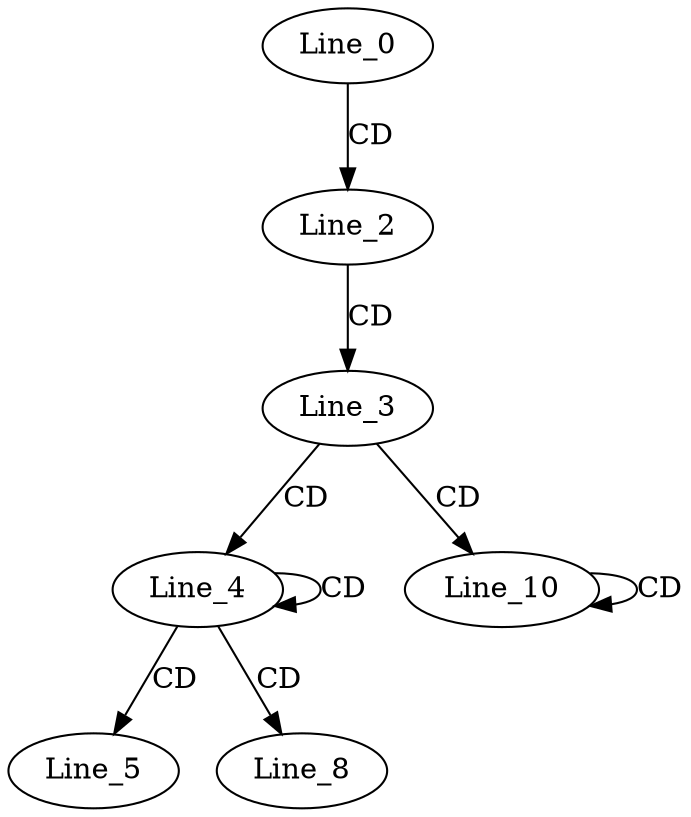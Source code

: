 digraph G {
  Line_0;
  Line_2;
  Line_3;
  Line_4;
  Line_4;
  Line_5;
  Line_8;
  Line_10;
  Line_10;
  Line_0 -> Line_2 [ label="CD" ];
  Line_2 -> Line_3 [ label="CD" ];
  Line_3 -> Line_4 [ label="CD" ];
  Line_4 -> Line_4 [ label="CD" ];
  Line_4 -> Line_5 [ label="CD" ];
  Line_4 -> Line_8 [ label="CD" ];
  Line_3 -> Line_10 [ label="CD" ];
  Line_10 -> Line_10 [ label="CD" ];
}
